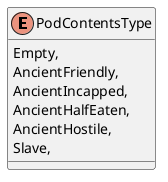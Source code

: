 @startuml
enum PodContentsType {
    Empty,
    AncientFriendly,
    AncientIncapped,
    AncientHalfEaten,
    AncientHostile,
    Slave,
}
@enduml
